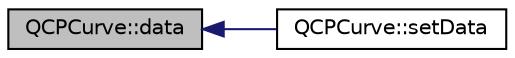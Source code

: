digraph "QCPCurve::data"
{
  edge [fontname="Helvetica",fontsize="10",labelfontname="Helvetica",labelfontsize="10"];
  node [fontname="Helvetica",fontsize="10",shape=record];
  rankdir="LR";
  Node19 [label="QCPCurve::data",height=0.2,width=0.4,color="black", fillcolor="grey75", style="filled", fontcolor="black"];
  Node19 -> Node20 [dir="back",color="midnightblue",fontsize="10",style="solid",fontname="Helvetica"];
  Node20 [label="QCPCurve::setData",height=0.2,width=0.4,color="black", fillcolor="white", style="filled",URL="$d6/d30/class_q_c_p_curve.html#a631ac886708460013b30052f49cbc9da"];
}
